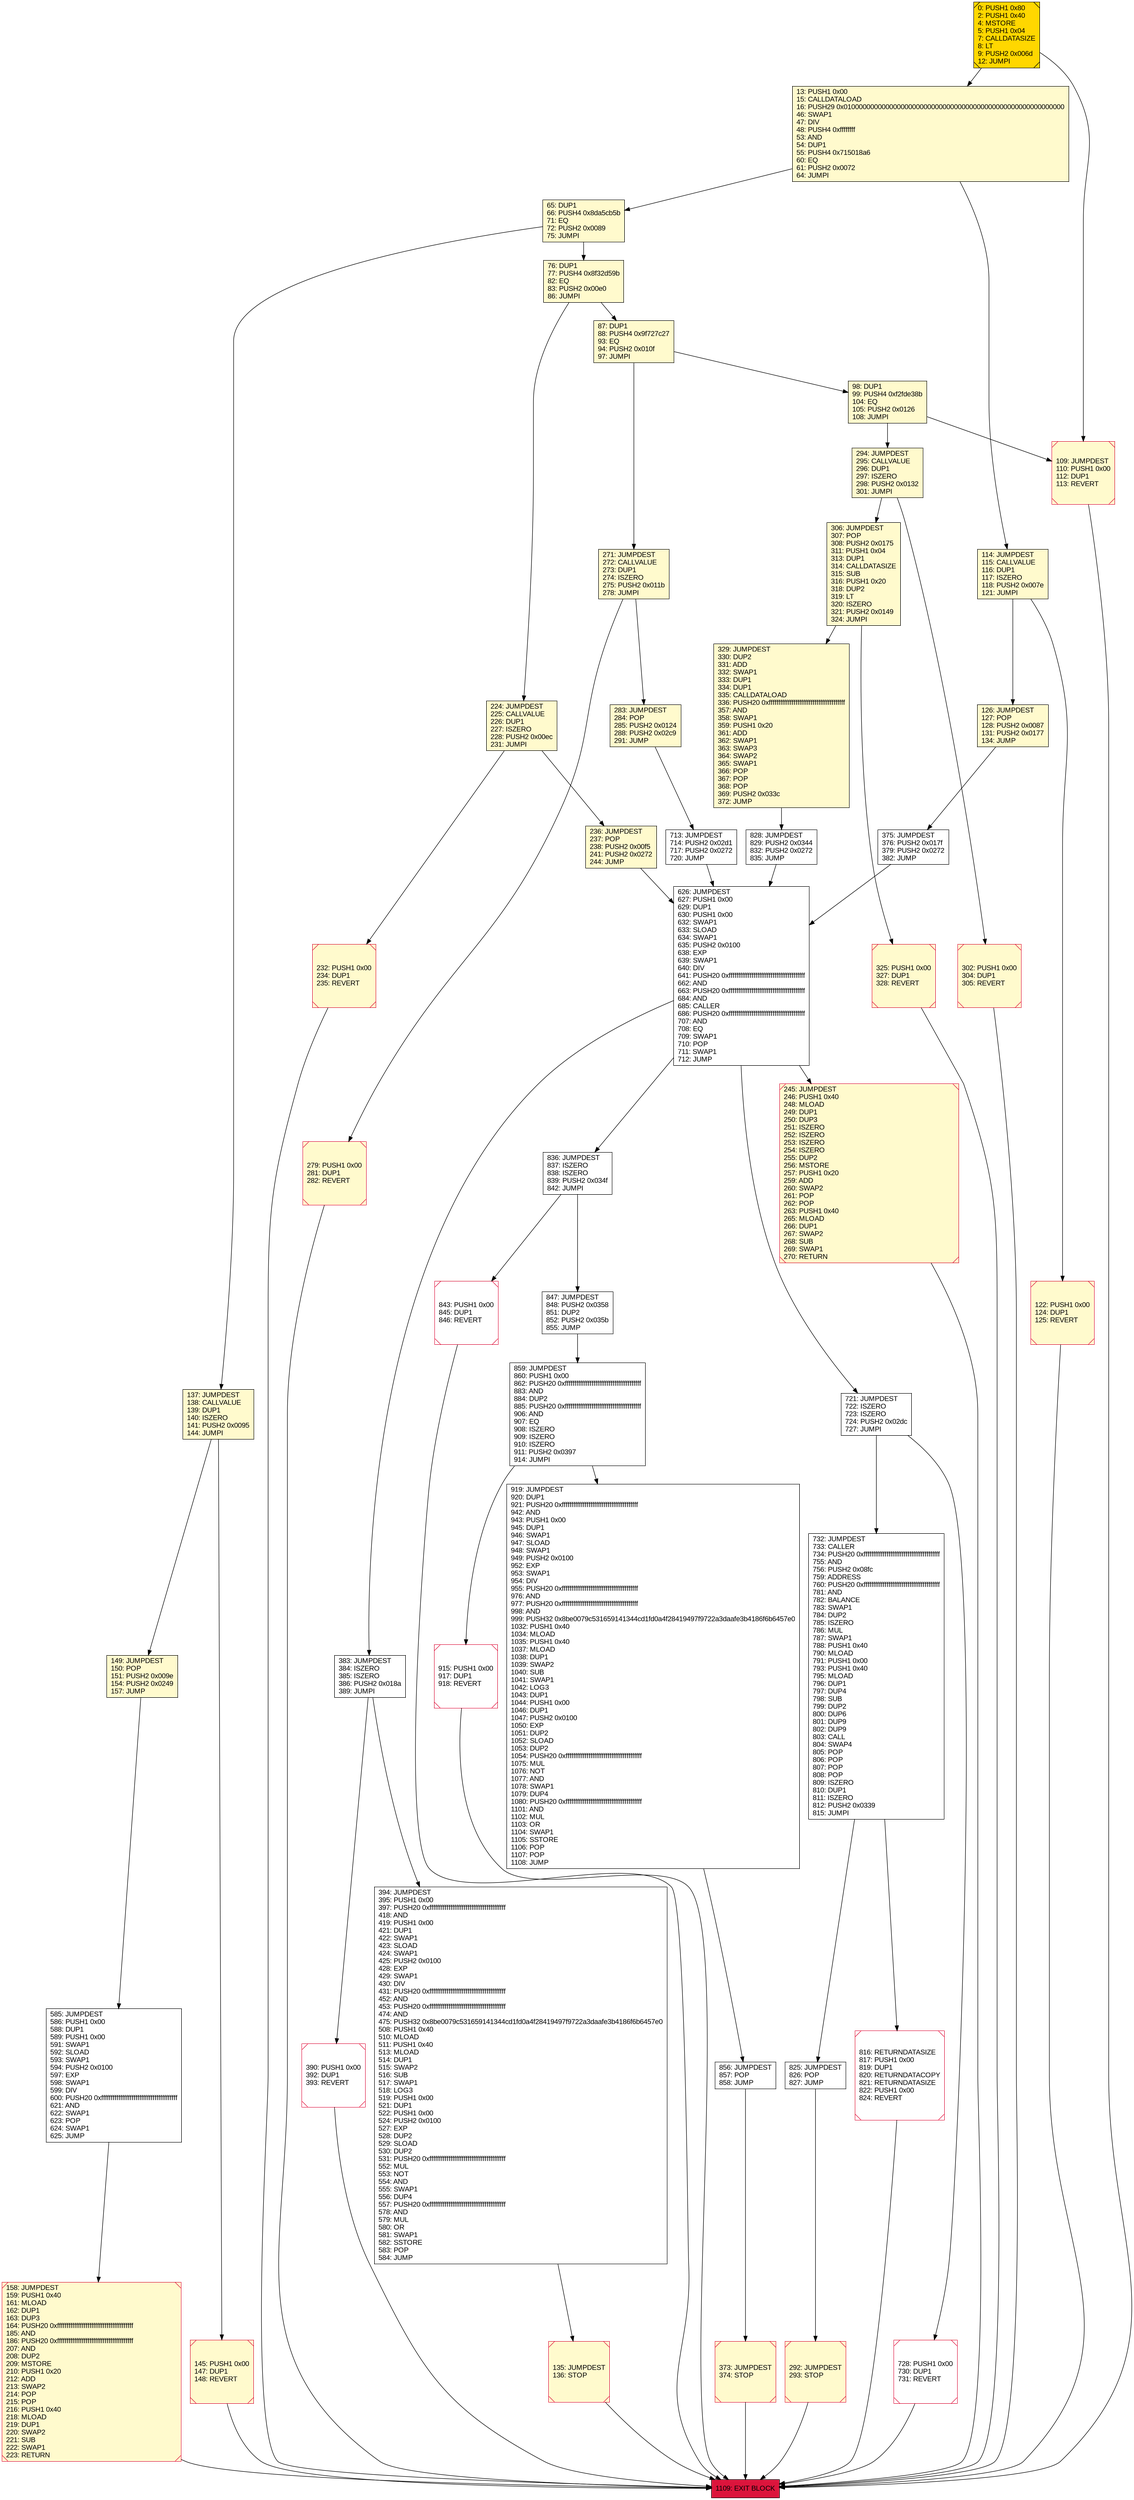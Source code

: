digraph G {
bgcolor=transparent rankdir=UD;
node [shape=box style=filled color=black fillcolor=white fontname=arial fontcolor=black];
126 [label="126: JUMPDEST\l127: POP\l128: PUSH2 0x0087\l131: PUSH2 0x0177\l134: JUMP\l" fillcolor=lemonchiffon ];
283 [label="283: JUMPDEST\l284: POP\l285: PUSH2 0x0124\l288: PUSH2 0x02c9\l291: JUMP\l" fillcolor=lemonchiffon ];
329 [label="329: JUMPDEST\l330: DUP2\l331: ADD\l332: SWAP1\l333: DUP1\l334: DUP1\l335: CALLDATALOAD\l336: PUSH20 0xffffffffffffffffffffffffffffffffffffffff\l357: AND\l358: SWAP1\l359: PUSH1 0x20\l361: ADD\l362: SWAP1\l363: SWAP3\l364: SWAP2\l365: SWAP1\l366: POP\l367: POP\l368: POP\l369: PUSH2 0x033c\l372: JUMP\l" fillcolor=lemonchiffon ];
383 [label="383: JUMPDEST\l384: ISZERO\l385: ISZERO\l386: PUSH2 0x018a\l389: JUMPI\l" ];
87 [label="87: DUP1\l88: PUSH4 0x9f727c27\l93: EQ\l94: PUSH2 0x010f\l97: JUMPI\l" fillcolor=lemonchiffon ];
271 [label="271: JUMPDEST\l272: CALLVALUE\l273: DUP1\l274: ISZERO\l275: PUSH2 0x011b\l278: JUMPI\l" fillcolor=lemonchiffon ];
302 [label="302: PUSH1 0x00\l304: DUP1\l305: REVERT\l" fillcolor=lemonchiffon shape=Msquare color=crimson ];
135 [label="135: JUMPDEST\l136: STOP\l" fillcolor=lemonchiffon shape=Msquare color=crimson ];
847 [label="847: JUMPDEST\l848: PUSH2 0x0358\l851: DUP2\l852: PUSH2 0x035b\l855: JUMP\l" ];
825 [label="825: JUMPDEST\l826: POP\l827: JUMP\l" ];
375 [label="375: JUMPDEST\l376: PUSH2 0x017f\l379: PUSH2 0x0272\l382: JUMP\l" ];
836 [label="836: JUMPDEST\l837: ISZERO\l838: ISZERO\l839: PUSH2 0x034f\l842: JUMPI\l" ];
394 [label="394: JUMPDEST\l395: PUSH1 0x00\l397: PUSH20 0xffffffffffffffffffffffffffffffffffffffff\l418: AND\l419: PUSH1 0x00\l421: DUP1\l422: SWAP1\l423: SLOAD\l424: SWAP1\l425: PUSH2 0x0100\l428: EXP\l429: SWAP1\l430: DIV\l431: PUSH20 0xffffffffffffffffffffffffffffffffffffffff\l452: AND\l453: PUSH20 0xffffffffffffffffffffffffffffffffffffffff\l474: AND\l475: PUSH32 0x8be0079c531659141344cd1fd0a4f28419497f9722a3daafe3b4186f6b6457e0\l508: PUSH1 0x40\l510: MLOAD\l511: PUSH1 0x40\l513: MLOAD\l514: DUP1\l515: SWAP2\l516: SUB\l517: SWAP1\l518: LOG3\l519: PUSH1 0x00\l521: DUP1\l522: PUSH1 0x00\l524: PUSH2 0x0100\l527: EXP\l528: DUP2\l529: SLOAD\l530: DUP2\l531: PUSH20 0xffffffffffffffffffffffffffffffffffffffff\l552: MUL\l553: NOT\l554: AND\l555: SWAP1\l556: DUP4\l557: PUSH20 0xffffffffffffffffffffffffffffffffffffffff\l578: AND\l579: MUL\l580: OR\l581: SWAP1\l582: SSTORE\l583: POP\l584: JUMP\l" ];
13 [label="13: PUSH1 0x00\l15: CALLDATALOAD\l16: PUSH29 0x0100000000000000000000000000000000000000000000000000000000\l46: SWAP1\l47: DIV\l48: PUSH4 0xffffffff\l53: AND\l54: DUP1\l55: PUSH4 0x715018a6\l60: EQ\l61: PUSH2 0x0072\l64: JUMPI\l" fillcolor=lemonchiffon ];
236 [label="236: JUMPDEST\l237: POP\l238: PUSH2 0x00f5\l241: PUSH2 0x0272\l244: JUMP\l" fillcolor=lemonchiffon ];
390 [label="390: PUSH1 0x00\l392: DUP1\l393: REVERT\l" shape=Msquare color=crimson ];
65 [label="65: DUP1\l66: PUSH4 0x8da5cb5b\l71: EQ\l72: PUSH2 0x0089\l75: JUMPI\l" fillcolor=lemonchiffon ];
816 [label="816: RETURNDATASIZE\l817: PUSH1 0x00\l819: DUP1\l820: RETURNDATACOPY\l821: RETURNDATASIZE\l822: PUSH1 0x00\l824: REVERT\l" shape=Msquare color=crimson ];
859 [label="859: JUMPDEST\l860: PUSH1 0x00\l862: PUSH20 0xffffffffffffffffffffffffffffffffffffffff\l883: AND\l884: DUP2\l885: PUSH20 0xffffffffffffffffffffffffffffffffffffffff\l906: AND\l907: EQ\l908: ISZERO\l909: ISZERO\l910: ISZERO\l911: PUSH2 0x0397\l914: JUMPI\l" ];
721 [label="721: JUMPDEST\l722: ISZERO\l723: ISZERO\l724: PUSH2 0x02dc\l727: JUMPI\l" ];
145 [label="145: PUSH1 0x00\l147: DUP1\l148: REVERT\l" fillcolor=lemonchiffon shape=Msquare color=crimson ];
292 [label="292: JUMPDEST\l293: STOP\l" fillcolor=lemonchiffon shape=Msquare color=crimson ];
915 [label="915: PUSH1 0x00\l917: DUP1\l918: REVERT\l" shape=Msquare color=crimson ];
279 [label="279: PUSH1 0x00\l281: DUP1\l282: REVERT\l" fillcolor=lemonchiffon shape=Msquare color=crimson ];
713 [label="713: JUMPDEST\l714: PUSH2 0x02d1\l717: PUSH2 0x0272\l720: JUMP\l" ];
306 [label="306: JUMPDEST\l307: POP\l308: PUSH2 0x0175\l311: PUSH1 0x04\l313: DUP1\l314: CALLDATASIZE\l315: SUB\l316: PUSH1 0x20\l318: DUP2\l319: LT\l320: ISZERO\l321: PUSH2 0x0149\l324: JUMPI\l" fillcolor=lemonchiffon ];
232 [label="232: PUSH1 0x00\l234: DUP1\l235: REVERT\l" fillcolor=lemonchiffon shape=Msquare color=crimson ];
245 [label="245: JUMPDEST\l246: PUSH1 0x40\l248: MLOAD\l249: DUP1\l250: DUP3\l251: ISZERO\l252: ISZERO\l253: ISZERO\l254: ISZERO\l255: DUP2\l256: MSTORE\l257: PUSH1 0x20\l259: ADD\l260: SWAP2\l261: POP\l262: POP\l263: PUSH1 0x40\l265: MLOAD\l266: DUP1\l267: SWAP2\l268: SUB\l269: SWAP1\l270: RETURN\l" fillcolor=lemonchiffon shape=Msquare color=crimson ];
149 [label="149: JUMPDEST\l150: POP\l151: PUSH2 0x009e\l154: PUSH2 0x0249\l157: JUMP\l" fillcolor=lemonchiffon ];
626 [label="626: JUMPDEST\l627: PUSH1 0x00\l629: DUP1\l630: PUSH1 0x00\l632: SWAP1\l633: SLOAD\l634: SWAP1\l635: PUSH2 0x0100\l638: EXP\l639: SWAP1\l640: DIV\l641: PUSH20 0xffffffffffffffffffffffffffffffffffffffff\l662: AND\l663: PUSH20 0xffffffffffffffffffffffffffffffffffffffff\l684: AND\l685: CALLER\l686: PUSH20 0xffffffffffffffffffffffffffffffffffffffff\l707: AND\l708: EQ\l709: SWAP1\l710: POP\l711: SWAP1\l712: JUMP\l" ];
158 [label="158: JUMPDEST\l159: PUSH1 0x40\l161: MLOAD\l162: DUP1\l163: DUP3\l164: PUSH20 0xffffffffffffffffffffffffffffffffffffffff\l185: AND\l186: PUSH20 0xffffffffffffffffffffffffffffffffffffffff\l207: AND\l208: DUP2\l209: MSTORE\l210: PUSH1 0x20\l212: ADD\l213: SWAP2\l214: POP\l215: POP\l216: PUSH1 0x40\l218: MLOAD\l219: DUP1\l220: SWAP2\l221: SUB\l222: SWAP1\l223: RETURN\l" fillcolor=lemonchiffon shape=Msquare color=crimson ];
1109 [label="1109: EXIT BLOCK\l" fillcolor=crimson ];
294 [label="294: JUMPDEST\l295: CALLVALUE\l296: DUP1\l297: ISZERO\l298: PUSH2 0x0132\l301: JUMPI\l" fillcolor=lemonchiffon ];
122 [label="122: PUSH1 0x00\l124: DUP1\l125: REVERT\l" fillcolor=lemonchiffon shape=Msquare color=crimson ];
585 [label="585: JUMPDEST\l586: PUSH1 0x00\l588: DUP1\l589: PUSH1 0x00\l591: SWAP1\l592: SLOAD\l593: SWAP1\l594: PUSH2 0x0100\l597: EXP\l598: SWAP1\l599: DIV\l600: PUSH20 0xffffffffffffffffffffffffffffffffffffffff\l621: AND\l622: SWAP1\l623: POP\l624: SWAP1\l625: JUMP\l" ];
98 [label="98: DUP1\l99: PUSH4 0xf2fde38b\l104: EQ\l105: PUSH2 0x0126\l108: JUMPI\l" fillcolor=lemonchiffon ];
373 [label="373: JUMPDEST\l374: STOP\l" fillcolor=lemonchiffon shape=Msquare color=crimson ];
325 [label="325: PUSH1 0x00\l327: DUP1\l328: REVERT\l" fillcolor=lemonchiffon shape=Msquare color=crimson ];
919 [label="919: JUMPDEST\l920: DUP1\l921: PUSH20 0xffffffffffffffffffffffffffffffffffffffff\l942: AND\l943: PUSH1 0x00\l945: DUP1\l946: SWAP1\l947: SLOAD\l948: SWAP1\l949: PUSH2 0x0100\l952: EXP\l953: SWAP1\l954: DIV\l955: PUSH20 0xffffffffffffffffffffffffffffffffffffffff\l976: AND\l977: PUSH20 0xffffffffffffffffffffffffffffffffffffffff\l998: AND\l999: PUSH32 0x8be0079c531659141344cd1fd0a4f28419497f9722a3daafe3b4186f6b6457e0\l1032: PUSH1 0x40\l1034: MLOAD\l1035: PUSH1 0x40\l1037: MLOAD\l1038: DUP1\l1039: SWAP2\l1040: SUB\l1041: SWAP1\l1042: LOG3\l1043: DUP1\l1044: PUSH1 0x00\l1046: DUP1\l1047: PUSH2 0x0100\l1050: EXP\l1051: DUP2\l1052: SLOAD\l1053: DUP2\l1054: PUSH20 0xffffffffffffffffffffffffffffffffffffffff\l1075: MUL\l1076: NOT\l1077: AND\l1078: SWAP1\l1079: DUP4\l1080: PUSH20 0xffffffffffffffffffffffffffffffffffffffff\l1101: AND\l1102: MUL\l1103: OR\l1104: SWAP1\l1105: SSTORE\l1106: POP\l1107: POP\l1108: JUMP\l" ];
137 [label="137: JUMPDEST\l138: CALLVALUE\l139: DUP1\l140: ISZERO\l141: PUSH2 0x0095\l144: JUMPI\l" fillcolor=lemonchiffon ];
224 [label="224: JUMPDEST\l225: CALLVALUE\l226: DUP1\l227: ISZERO\l228: PUSH2 0x00ec\l231: JUMPI\l" fillcolor=lemonchiffon ];
109 [label="109: JUMPDEST\l110: PUSH1 0x00\l112: DUP1\l113: REVERT\l" fillcolor=lemonchiffon shape=Msquare color=crimson ];
732 [label="732: JUMPDEST\l733: CALLER\l734: PUSH20 0xffffffffffffffffffffffffffffffffffffffff\l755: AND\l756: PUSH2 0x08fc\l759: ADDRESS\l760: PUSH20 0xffffffffffffffffffffffffffffffffffffffff\l781: AND\l782: BALANCE\l783: SWAP1\l784: DUP2\l785: ISZERO\l786: MUL\l787: SWAP1\l788: PUSH1 0x40\l790: MLOAD\l791: PUSH1 0x00\l793: PUSH1 0x40\l795: MLOAD\l796: DUP1\l797: DUP4\l798: SUB\l799: DUP2\l800: DUP6\l801: DUP9\l802: DUP9\l803: CALL\l804: SWAP4\l805: POP\l806: POP\l807: POP\l808: POP\l809: ISZERO\l810: DUP1\l811: ISZERO\l812: PUSH2 0x0339\l815: JUMPI\l" ];
0 [label="0: PUSH1 0x80\l2: PUSH1 0x40\l4: MSTORE\l5: PUSH1 0x04\l7: CALLDATASIZE\l8: LT\l9: PUSH2 0x006d\l12: JUMPI\l" fillcolor=lemonchiffon shape=Msquare fillcolor=gold ];
114 [label="114: JUMPDEST\l115: CALLVALUE\l116: DUP1\l117: ISZERO\l118: PUSH2 0x007e\l121: JUMPI\l" fillcolor=lemonchiffon ];
828 [label="828: JUMPDEST\l829: PUSH2 0x0344\l832: PUSH2 0x0272\l835: JUMP\l" ];
843 [label="843: PUSH1 0x00\l845: DUP1\l846: REVERT\l" shape=Msquare color=crimson ];
76 [label="76: DUP1\l77: PUSH4 0x8f32d59b\l82: EQ\l83: PUSH2 0x00e0\l86: JUMPI\l" fillcolor=lemonchiffon ];
728 [label="728: PUSH1 0x00\l730: DUP1\l731: REVERT\l" shape=Msquare color=crimson ];
856 [label="856: JUMPDEST\l857: POP\l858: JUMP\l" ];
87 -> 271;
0 -> 109;
271 -> 283;
626 -> 245;
98 -> 294;
76 -> 224;
13 -> 65;
122 -> 1109;
585 -> 158;
149 -> 585;
158 -> 1109;
919 -> 856;
232 -> 1109;
245 -> 1109;
856 -> 373;
859 -> 915;
828 -> 626;
383 -> 390;
137 -> 149;
383 -> 394;
126 -> 375;
728 -> 1109;
224 -> 232;
825 -> 292;
114 -> 122;
325 -> 1109;
836 -> 847;
306 -> 329;
373 -> 1109;
394 -> 135;
98 -> 109;
283 -> 713;
271 -> 279;
847 -> 859;
109 -> 1109;
843 -> 1109;
224 -> 236;
626 -> 383;
732 -> 816;
65 -> 76;
721 -> 732;
135 -> 1109;
859 -> 919;
13 -> 114;
65 -> 137;
836 -> 843;
0 -> 13;
87 -> 98;
721 -> 728;
137 -> 145;
294 -> 302;
302 -> 1109;
306 -> 325;
76 -> 87;
626 -> 721;
114 -> 126;
279 -> 1109;
145 -> 1109;
292 -> 1109;
294 -> 306;
329 -> 828;
915 -> 1109;
375 -> 626;
626 -> 836;
236 -> 626;
713 -> 626;
390 -> 1109;
732 -> 825;
816 -> 1109;
}